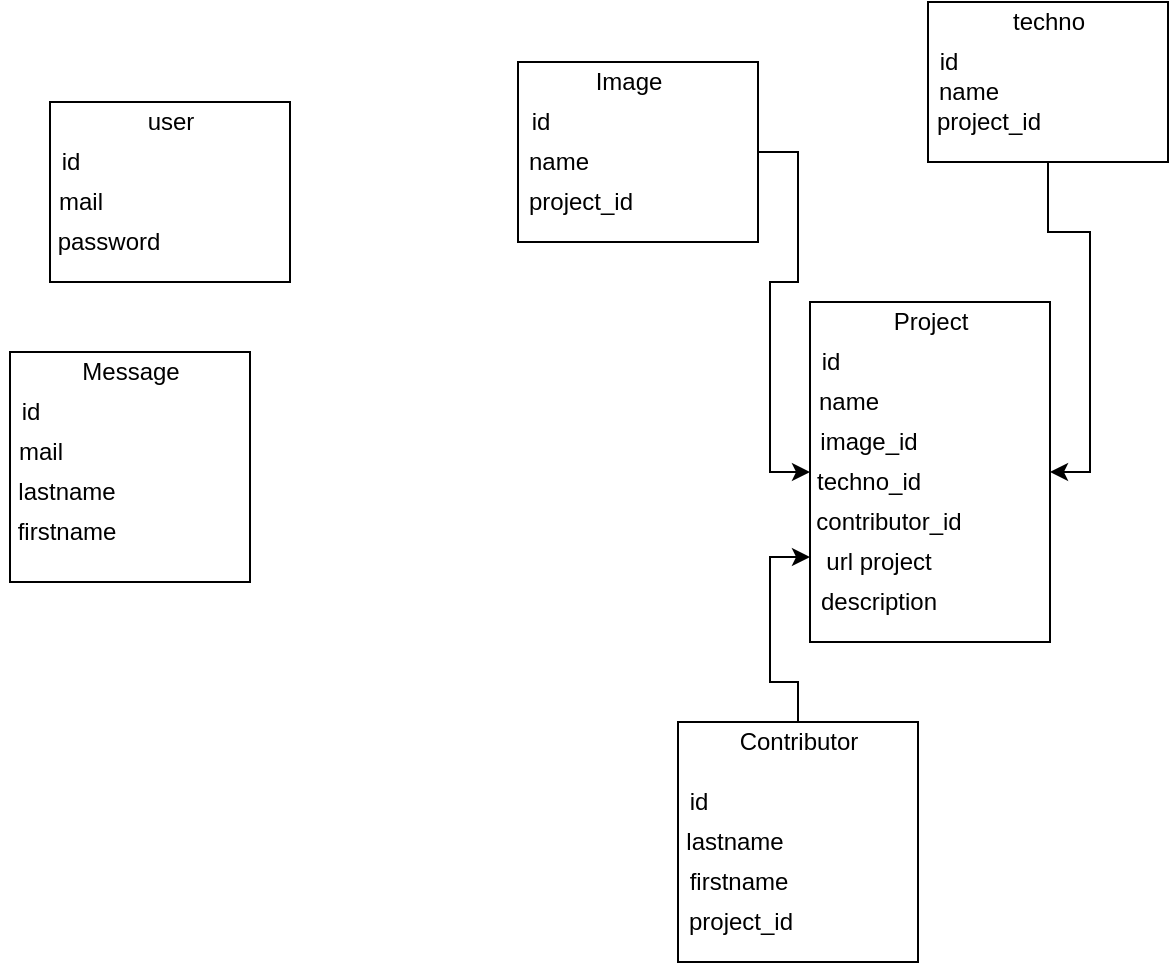 <mxfile>
    <diagram id="6_gLELnowqasyTzbGXRv" name="Page-1">
        <mxGraphModel dx="817" dy="367" grid="1" gridSize="10" guides="1" tooltips="1" connect="1" arrows="1" fold="1" page="1" pageScale="1" pageWidth="827" pageHeight="1169" math="0" shadow="0">
            <root>
                <mxCell id="0"/>
                <mxCell id="1" parent="0"/>
                <mxCell id="2" value="" style="whiteSpace=wrap;html=1;" parent="1" vertex="1">
                    <mxGeometry x="196" y="180" width="120" height="90" as="geometry"/>
                </mxCell>
                <mxCell id="3" value="user" style="text;html=1;resizable=0;autosize=1;align=center;verticalAlign=middle;points=[];fillColor=none;strokeColor=none;rounded=0;" parent="1" vertex="1">
                    <mxGeometry x="236" y="180" width="40" height="20" as="geometry"/>
                </mxCell>
                <mxCell id="4" value="id" style="text;html=1;resizable=0;autosize=1;align=center;verticalAlign=middle;points=[];fillColor=none;strokeColor=none;rounded=0;" parent="1" vertex="1">
                    <mxGeometry x="196" y="200" width="20" height="20" as="geometry"/>
                </mxCell>
                <mxCell id="5" value="mail" style="text;html=1;resizable=0;autosize=1;align=center;verticalAlign=middle;points=[];fillColor=none;strokeColor=none;rounded=0;" parent="1" vertex="1">
                    <mxGeometry x="191" y="220" width="40" height="20" as="geometry"/>
                </mxCell>
                <mxCell id="6" value="password" style="text;html=1;resizable=0;autosize=1;align=center;verticalAlign=middle;points=[];fillColor=none;strokeColor=none;rounded=0;" parent="1" vertex="1">
                    <mxGeometry x="190" y="240" width="70" height="20" as="geometry"/>
                </mxCell>
                <mxCell id="7" value="" style="whiteSpace=wrap;html=1;" parent="1" vertex="1">
                    <mxGeometry x="576" y="280" width="120" height="170" as="geometry"/>
                </mxCell>
                <mxCell id="8" value="Project" style="text;html=1;resizable=0;autosize=1;align=center;verticalAlign=middle;points=[];fillColor=none;strokeColor=none;rounded=0;" parent="1" vertex="1">
                    <mxGeometry x="611" y="280" width="50" height="20" as="geometry"/>
                </mxCell>
                <mxCell id="9" value="id" style="text;html=1;resizable=0;autosize=1;align=center;verticalAlign=middle;points=[];fillColor=none;strokeColor=none;rounded=0;" parent="1" vertex="1">
                    <mxGeometry x="576" y="300" width="20" height="20" as="geometry"/>
                </mxCell>
                <mxCell id="10" value="name" style="text;html=1;resizable=0;autosize=1;align=center;verticalAlign=middle;points=[];fillColor=none;strokeColor=none;rounded=0;" parent="1" vertex="1">
                    <mxGeometry x="570" y="320" width="50" height="20" as="geometry"/>
                </mxCell>
                <mxCell id="11" value="image_id" style="text;html=1;resizable=0;autosize=1;align=center;verticalAlign=middle;points=[];fillColor=none;strokeColor=none;rounded=0;" parent="1" vertex="1">
                    <mxGeometry x="575" y="340" width="60" height="20" as="geometry"/>
                </mxCell>
                <mxCell id="12" value="" style="whiteSpace=wrap;html=1;" parent="1" vertex="1">
                    <mxGeometry x="176" y="305" width="120" height="115" as="geometry"/>
                </mxCell>
                <mxCell id="13" value="Message" style="text;html=1;resizable=0;autosize=1;align=center;verticalAlign=middle;points=[];fillColor=none;strokeColor=none;rounded=0;" parent="1" vertex="1">
                    <mxGeometry x="206" y="305" width="60" height="20" as="geometry"/>
                </mxCell>
                <mxCell id="14" value="id" style="text;html=1;resizable=0;autosize=1;align=center;verticalAlign=middle;points=[];fillColor=none;strokeColor=none;rounded=0;" parent="1" vertex="1">
                    <mxGeometry x="176" y="325" width="20" height="20" as="geometry"/>
                </mxCell>
                <mxCell id="15" value="mail" style="text;html=1;resizable=0;autosize=1;align=center;verticalAlign=middle;points=[];fillColor=none;strokeColor=none;rounded=0;" parent="1" vertex="1">
                    <mxGeometry x="171" y="345" width="40" height="20" as="geometry"/>
                </mxCell>
                <mxCell id="16" value="lastname" style="text;html=1;resizable=0;autosize=1;align=center;verticalAlign=middle;points=[];fillColor=none;strokeColor=none;rounded=0;" parent="1" vertex="1">
                    <mxGeometry x="174" y="365" width="60" height="20" as="geometry"/>
                </mxCell>
                <mxCell id="17" value="firstname" style="text;html=1;resizable=0;autosize=1;align=center;verticalAlign=middle;points=[];fillColor=none;strokeColor=none;rounded=0;" parent="1" vertex="1">
                    <mxGeometry x="174" y="385" width="60" height="20" as="geometry"/>
                </mxCell>
                <mxCell id="19" value="techno_id" style="text;html=1;resizable=0;autosize=1;align=center;verticalAlign=middle;points=[];fillColor=none;strokeColor=none;rounded=0;" parent="1" vertex="1">
                    <mxGeometry x="570" y="360" width="70" height="20" as="geometry"/>
                </mxCell>
                <mxCell id="20" value="contributor_id" style="text;html=1;resizable=0;autosize=1;align=center;verticalAlign=middle;points=[];fillColor=none;strokeColor=none;rounded=0;" parent="1" vertex="1">
                    <mxGeometry x="570" y="380" width="90" height="20" as="geometry"/>
                </mxCell>
                <mxCell id="26" style="edgeStyle=orthogonalEdgeStyle;rounded=0;orthogonalLoop=1;jettySize=auto;html=1;entryX=0;entryY=0.5;entryDx=0;entryDy=0;" parent="1" source="21" target="7" edge="1">
                    <mxGeometry relative="1" as="geometry"/>
                </mxCell>
                <mxCell id="21" value="" style="whiteSpace=wrap;html=1;" parent="1" vertex="1">
                    <mxGeometry x="430" y="160" width="120" height="90" as="geometry"/>
                </mxCell>
                <mxCell id="22" value="Image" style="text;html=1;resizable=0;autosize=1;align=center;verticalAlign=middle;points=[];fillColor=none;strokeColor=none;rounded=0;" parent="1" vertex="1">
                    <mxGeometry x="460" y="160" width="50" height="20" as="geometry"/>
                </mxCell>
                <mxCell id="23" value="id" style="text;html=1;resizable=0;autosize=1;align=center;verticalAlign=middle;points=[];fillColor=none;strokeColor=none;rounded=0;" parent="1" vertex="1">
                    <mxGeometry x="431" y="180" width="20" height="20" as="geometry"/>
                </mxCell>
                <mxCell id="24" value="name" style="text;html=1;resizable=0;autosize=1;align=center;verticalAlign=middle;points=[];fillColor=none;strokeColor=none;rounded=0;" parent="1" vertex="1">
                    <mxGeometry x="425" y="200" width="50" height="20" as="geometry"/>
                </mxCell>
                <mxCell id="25" value="project_id" style="text;html=1;resizable=0;autosize=1;align=center;verticalAlign=middle;points=[];fillColor=none;strokeColor=none;rounded=0;" parent="1" vertex="1">
                    <mxGeometry x="426" y="220" width="70" height="20" as="geometry"/>
                </mxCell>
                <mxCell id="33" style="edgeStyle=orthogonalEdgeStyle;rounded=0;orthogonalLoop=1;jettySize=auto;html=1;entryX=0;entryY=0.75;entryDx=0;entryDy=0;" parent="1" source="27" target="7" edge="1">
                    <mxGeometry relative="1" as="geometry"/>
                </mxCell>
                <mxCell id="27" value="" style="whiteSpace=wrap;html=1;" parent="1" vertex="1">
                    <mxGeometry x="510" y="490" width="120" height="120" as="geometry"/>
                </mxCell>
                <mxCell id="28" value="Contributor" style="text;html=1;resizable=0;autosize=1;align=center;verticalAlign=middle;points=[];fillColor=none;strokeColor=none;rounded=0;" parent="1" vertex="1">
                    <mxGeometry x="535" y="490" width="70" height="20" as="geometry"/>
                </mxCell>
                <mxCell id="29" value="id" style="text;html=1;resizable=0;autosize=1;align=center;verticalAlign=middle;points=[];fillColor=none;strokeColor=none;rounded=0;" parent="1" vertex="1">
                    <mxGeometry x="510" y="520" width="20" height="20" as="geometry"/>
                </mxCell>
                <mxCell id="30" value="lastname" style="text;html=1;resizable=0;autosize=1;align=center;verticalAlign=middle;points=[];fillColor=none;strokeColor=none;rounded=0;" parent="1" vertex="1">
                    <mxGeometry x="508" y="540" width="60" height="20" as="geometry"/>
                </mxCell>
                <mxCell id="31" value="firstname" style="text;html=1;resizable=0;autosize=1;align=center;verticalAlign=middle;points=[];fillColor=none;strokeColor=none;rounded=0;" parent="1" vertex="1">
                    <mxGeometry x="510" y="560" width="60" height="20" as="geometry"/>
                </mxCell>
                <mxCell id="32" value="project_id" style="text;html=1;resizable=0;autosize=1;align=center;verticalAlign=middle;points=[];fillColor=none;strokeColor=none;rounded=0;" parent="1" vertex="1">
                    <mxGeometry x="506" y="580" width="70" height="20" as="geometry"/>
                </mxCell>
                <mxCell id="34" value="url project" style="text;html=1;resizable=0;autosize=1;align=center;verticalAlign=middle;points=[];fillColor=none;strokeColor=none;rounded=0;" parent="1" vertex="1">
                    <mxGeometry x="575" y="400" width="70" height="20" as="geometry"/>
                </mxCell>
                <mxCell id="40" style="edgeStyle=orthogonalEdgeStyle;rounded=0;orthogonalLoop=1;jettySize=auto;html=1;entryX=1;entryY=0.5;entryDx=0;entryDy=0;" edge="1" parent="1" source="35" target="7">
                    <mxGeometry relative="1" as="geometry"/>
                </mxCell>
                <mxCell id="35" value="" style="whiteSpace=wrap;html=1;" vertex="1" parent="1">
                    <mxGeometry x="635" y="130" width="120" height="80" as="geometry"/>
                </mxCell>
                <mxCell id="36" value="techno" style="text;html=1;resizable=0;autosize=1;align=center;verticalAlign=middle;points=[];fillColor=none;strokeColor=none;rounded=0;" vertex="1" parent="1">
                    <mxGeometry x="670" y="130" width="50" height="20" as="geometry"/>
                </mxCell>
                <mxCell id="37" value="name" style="text;html=1;resizable=0;autosize=1;align=center;verticalAlign=middle;points=[];fillColor=none;strokeColor=none;rounded=0;" vertex="1" parent="1">
                    <mxGeometry x="630" y="165" width="50" height="20" as="geometry"/>
                </mxCell>
                <mxCell id="38" value="id" style="text;html=1;resizable=0;autosize=1;align=center;verticalAlign=middle;points=[];fillColor=none;strokeColor=none;rounded=0;" vertex="1" parent="1">
                    <mxGeometry x="635" y="150" width="20" height="20" as="geometry"/>
                </mxCell>
                <mxCell id="39" value="project_id" style="text;html=1;resizable=0;autosize=1;align=center;verticalAlign=middle;points=[];fillColor=none;strokeColor=none;rounded=0;" vertex="1" parent="1">
                    <mxGeometry x="630" y="180" width="70" height="20" as="geometry"/>
                </mxCell>
                <mxCell id="41" value="description" style="text;html=1;resizable=0;autosize=1;align=center;verticalAlign=middle;points=[];fillColor=none;strokeColor=none;rounded=0;" vertex="1" parent="1">
                    <mxGeometry x="575" y="420" width="70" height="20" as="geometry"/>
                </mxCell>
            </root>
        </mxGraphModel>
    </diagram>
</mxfile>